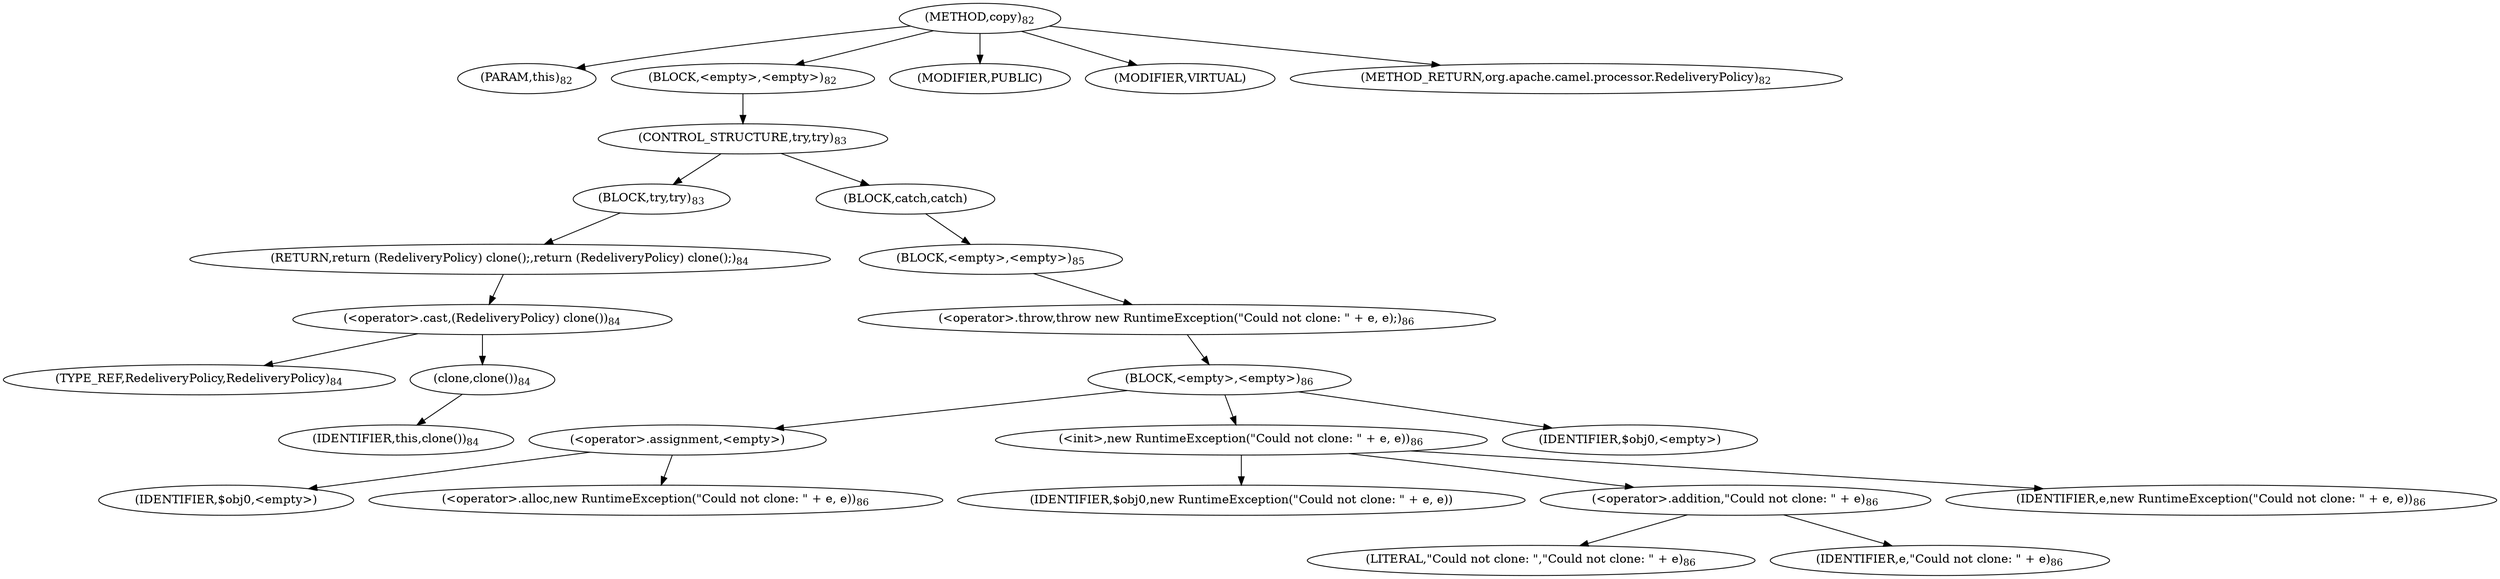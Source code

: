 digraph "copy" {  
"222" [label = <(METHOD,copy)<SUB>82</SUB>> ]
"4" [label = <(PARAM,this)<SUB>82</SUB>> ]
"223" [label = <(BLOCK,&lt;empty&gt;,&lt;empty&gt;)<SUB>82</SUB>> ]
"224" [label = <(CONTROL_STRUCTURE,try,try)<SUB>83</SUB>> ]
"225" [label = <(BLOCK,try,try)<SUB>83</SUB>> ]
"226" [label = <(RETURN,return (RedeliveryPolicy) clone();,return (RedeliveryPolicy) clone();)<SUB>84</SUB>> ]
"227" [label = <(&lt;operator&gt;.cast,(RedeliveryPolicy) clone())<SUB>84</SUB>> ]
"228" [label = <(TYPE_REF,RedeliveryPolicy,RedeliveryPolicy)<SUB>84</SUB>> ]
"229" [label = <(clone,clone())<SUB>84</SUB>> ]
"3" [label = <(IDENTIFIER,this,clone())<SUB>84</SUB>> ]
"230" [label = <(BLOCK,catch,catch)> ]
"231" [label = <(BLOCK,&lt;empty&gt;,&lt;empty&gt;)<SUB>85</SUB>> ]
"232" [label = <(&lt;operator&gt;.throw,throw new RuntimeException(&quot;Could not clone: &quot; + e, e);)<SUB>86</SUB>> ]
"233" [label = <(BLOCK,&lt;empty&gt;,&lt;empty&gt;)<SUB>86</SUB>> ]
"234" [label = <(&lt;operator&gt;.assignment,&lt;empty&gt;)> ]
"235" [label = <(IDENTIFIER,$obj0,&lt;empty&gt;)> ]
"236" [label = <(&lt;operator&gt;.alloc,new RuntimeException(&quot;Could not clone: &quot; + e, e))<SUB>86</SUB>> ]
"237" [label = <(&lt;init&gt;,new RuntimeException(&quot;Could not clone: &quot; + e, e))<SUB>86</SUB>> ]
"238" [label = <(IDENTIFIER,$obj0,new RuntimeException(&quot;Could not clone: &quot; + e, e))> ]
"239" [label = <(&lt;operator&gt;.addition,&quot;Could not clone: &quot; + e)<SUB>86</SUB>> ]
"240" [label = <(LITERAL,&quot;Could not clone: &quot;,&quot;Could not clone: &quot; + e)<SUB>86</SUB>> ]
"241" [label = <(IDENTIFIER,e,&quot;Could not clone: &quot; + e)<SUB>86</SUB>> ]
"242" [label = <(IDENTIFIER,e,new RuntimeException(&quot;Could not clone: &quot; + e, e))<SUB>86</SUB>> ]
"243" [label = <(IDENTIFIER,$obj0,&lt;empty&gt;)> ]
"244" [label = <(MODIFIER,PUBLIC)> ]
"245" [label = <(MODIFIER,VIRTUAL)> ]
"246" [label = <(METHOD_RETURN,org.apache.camel.processor.RedeliveryPolicy)<SUB>82</SUB>> ]
  "222" -> "4" 
  "222" -> "223" 
  "222" -> "244" 
  "222" -> "245" 
  "222" -> "246" 
  "223" -> "224" 
  "224" -> "225" 
  "224" -> "230" 
  "225" -> "226" 
  "226" -> "227" 
  "227" -> "228" 
  "227" -> "229" 
  "229" -> "3" 
  "230" -> "231" 
  "231" -> "232" 
  "232" -> "233" 
  "233" -> "234" 
  "233" -> "237" 
  "233" -> "243" 
  "234" -> "235" 
  "234" -> "236" 
  "237" -> "238" 
  "237" -> "239" 
  "237" -> "242" 
  "239" -> "240" 
  "239" -> "241" 
}
